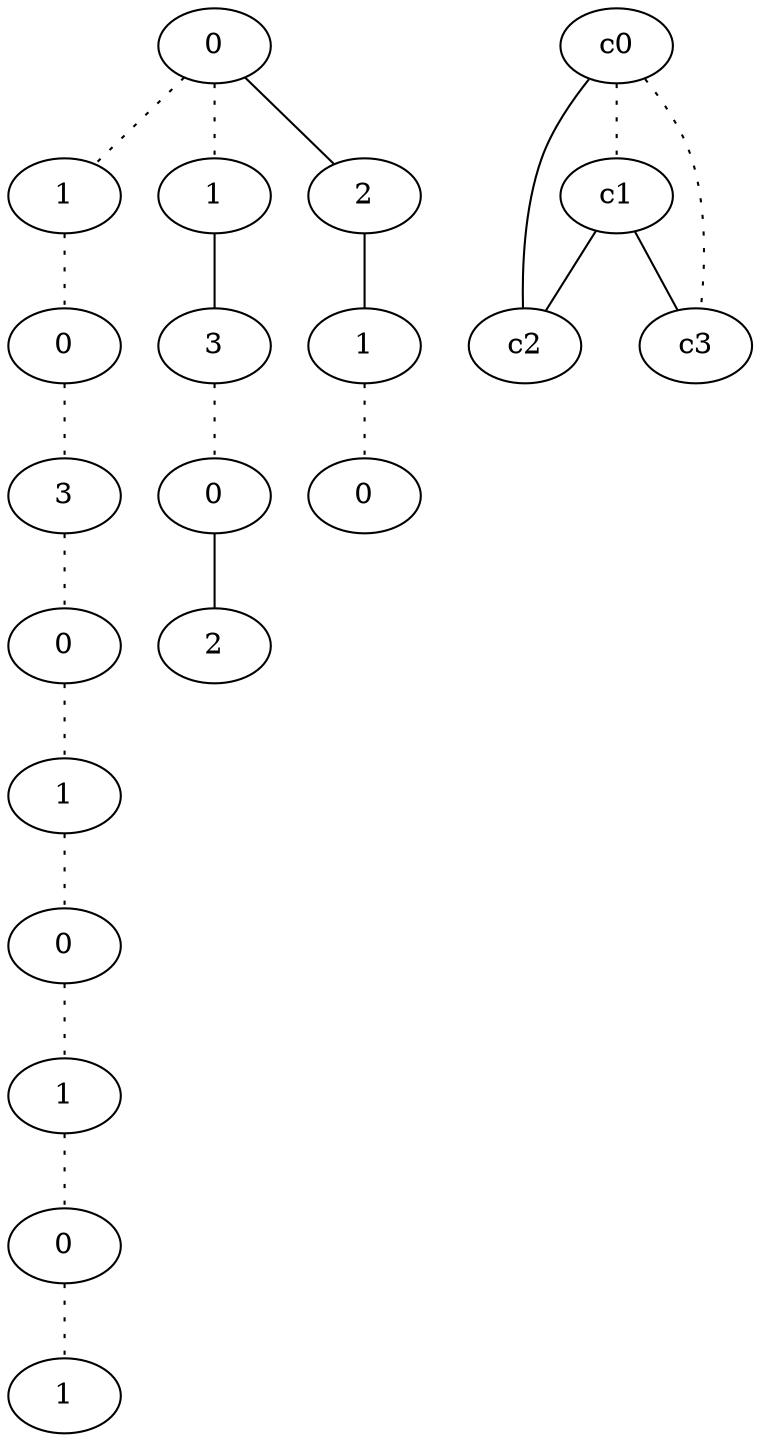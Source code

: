 graph {
a0[label=0];
a1[label=1];
a2[label=0];
a3[label=3];
a4[label=0];
a5[label=1];
a6[label=0];
a7[label=1];
a8[label=0];
a9[label=1];
a10[label=1];
a11[label=3];
a12[label=0];
a13[label=2];
a14[label=2];
a15[label=1];
a16[label=0];
a0 -- a1 [style=dotted];
a0 -- a10 [style=dotted];
a0 -- a14;
a1 -- a2 [style=dotted];
a2 -- a3 [style=dotted];
a3 -- a4 [style=dotted];
a4 -- a5 [style=dotted];
a5 -- a6 [style=dotted];
a6 -- a7 [style=dotted];
a7 -- a8 [style=dotted];
a8 -- a9 [style=dotted];
a10 -- a11;
a11 -- a12 [style=dotted];
a12 -- a13;
a14 -- a15;
a15 -- a16 [style=dotted];
c0 -- c1 [style=dotted];
c0 -- c2;
c0 -- c3 [style=dotted];
c1 -- c2;
c1 -- c3;
}
